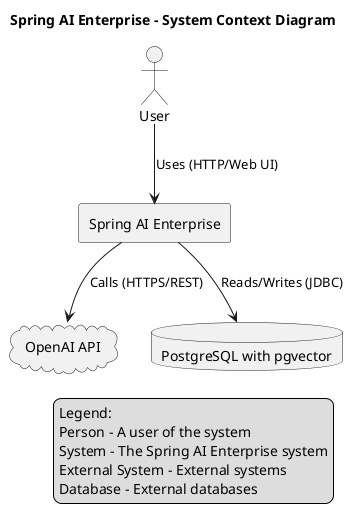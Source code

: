 @startuml
' C4 Context Diagram - Simplified version without includes

title Spring AI Enterprise - System Context Diagram

actor "User" as user
rectangle "Spring AI Enterprise" as springAiEnterprise
cloud "OpenAI API" as openAI
database "PostgreSQL with pgvector" as postgres

user --> springAiEnterprise : Uses (HTTP/Web UI)
springAiEnterprise --> openAI : Calls (HTTPS/REST)
springAiEnterprise --> postgres : Reads/Writes (JDBC)

legend right
  Legend:
  Person - A user of the system
  System - The Spring AI Enterprise system
  External System - External systems
  Database - External databases
endlegend

@enduml